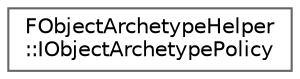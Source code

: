 digraph "Graphical Class Hierarchy"
{
 // INTERACTIVE_SVG=YES
 // LATEX_PDF_SIZE
  bgcolor="transparent";
  edge [fontname=Helvetica,fontsize=10,labelfontname=Helvetica,labelfontsize=10];
  node [fontname=Helvetica,fontsize=10,shape=box,height=0.2,width=0.4];
  rankdir="LR";
  Node0 [id="Node000000",label="FObjectArchetypeHelper\l::IObjectArchetypePolicy",height=0.2,width=0.4,color="grey40", fillcolor="white", style="filled",URL="$d9/d95/classFObjectArchetypeHelper_1_1IObjectArchetypePolicy.html",tooltip=" "];
}

